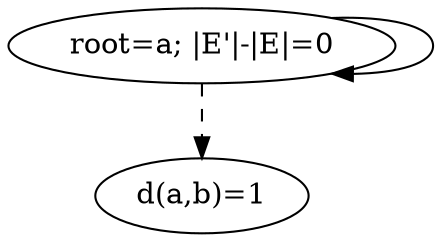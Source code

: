digraph out {
b [label="d(a,b)=1"];
a [label="root=a; |E'|-|E|=0"];
a -> a;
a -> b [style=dashed];
}
